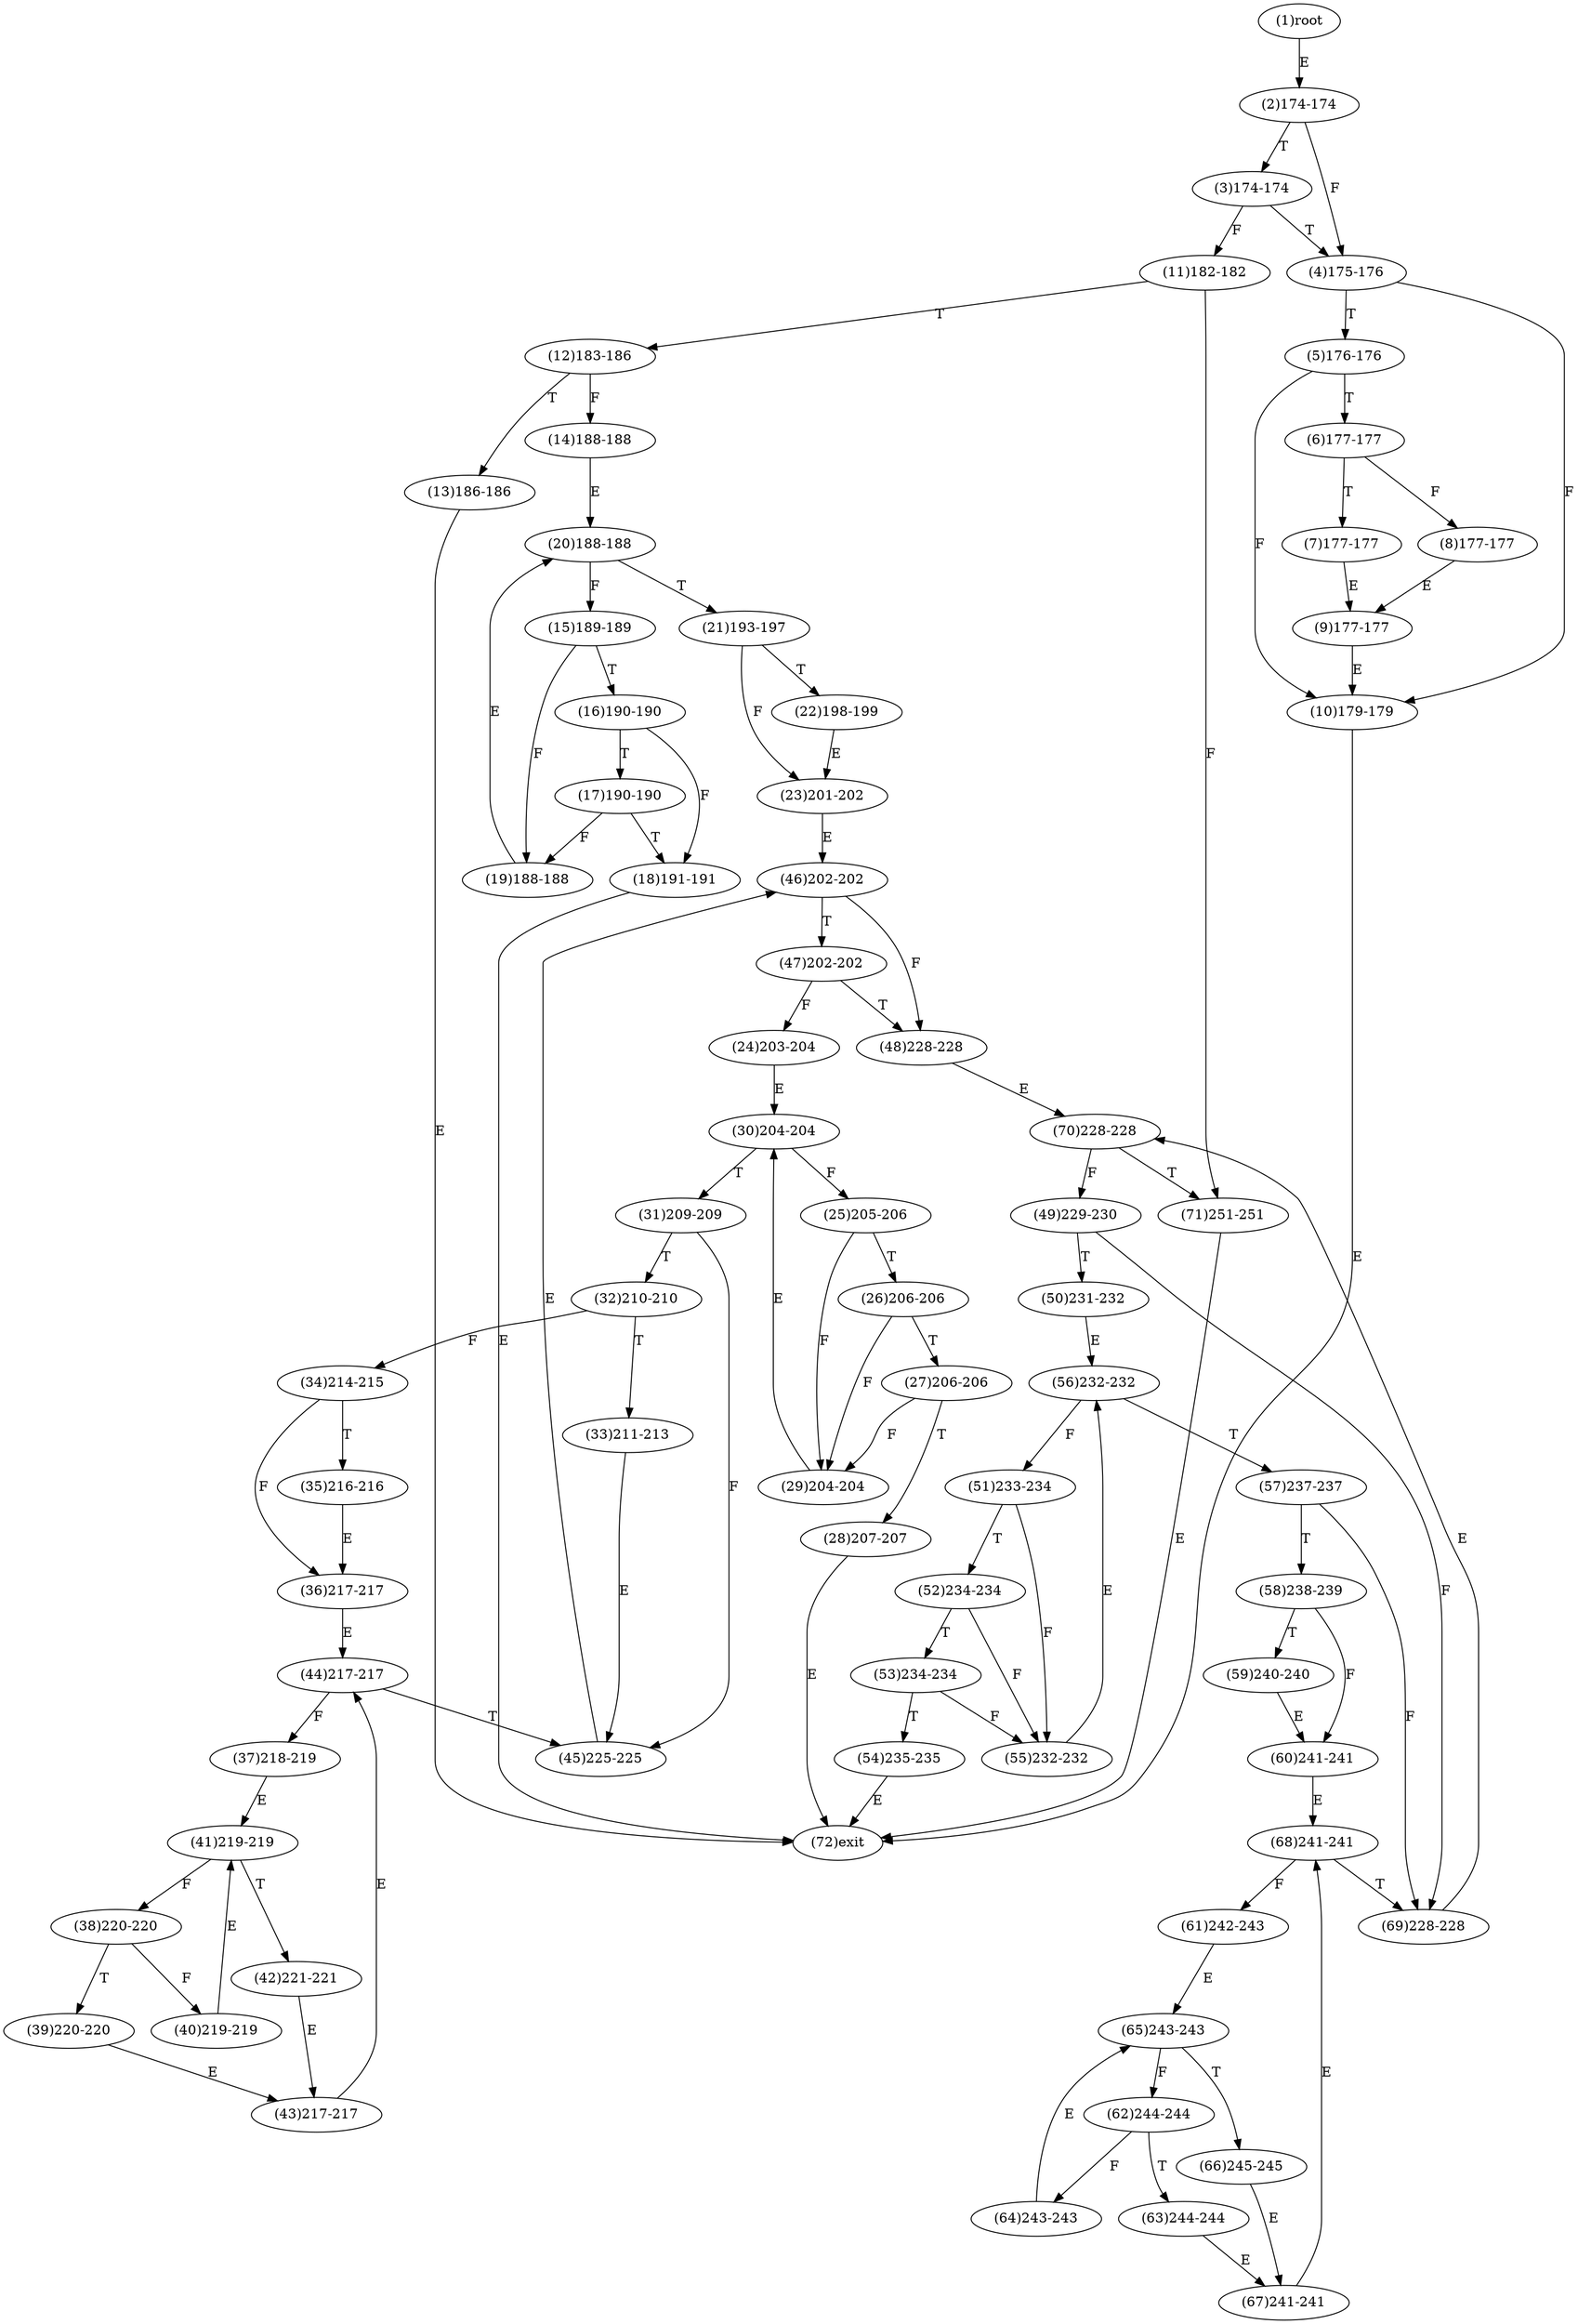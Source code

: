 digraph "" { 
1[ label="(1)root"];
2[ label="(2)174-174"];
3[ label="(3)174-174"];
4[ label="(4)175-176"];
5[ label="(5)176-176"];
6[ label="(6)177-177"];
7[ label="(7)177-177"];
8[ label="(8)177-177"];
9[ label="(9)177-177"];
10[ label="(10)179-179"];
11[ label="(11)182-182"];
12[ label="(12)183-186"];
13[ label="(13)186-186"];
14[ label="(14)188-188"];
15[ label="(15)189-189"];
17[ label="(17)190-190"];
16[ label="(16)190-190"];
19[ label="(19)188-188"];
18[ label="(18)191-191"];
21[ label="(21)193-197"];
20[ label="(20)188-188"];
23[ label="(23)201-202"];
22[ label="(22)198-199"];
25[ label="(25)205-206"];
24[ label="(24)203-204"];
27[ label="(27)206-206"];
26[ label="(26)206-206"];
29[ label="(29)204-204"];
28[ label="(28)207-207"];
31[ label="(31)209-209"];
30[ label="(30)204-204"];
34[ label="(34)214-215"];
35[ label="(35)216-216"];
32[ label="(32)210-210"];
33[ label="(33)211-213"];
38[ label="(38)220-220"];
39[ label="(39)220-220"];
36[ label="(36)217-217"];
37[ label="(37)218-219"];
42[ label="(42)221-221"];
43[ label="(43)217-217"];
40[ label="(40)219-219"];
41[ label="(41)219-219"];
46[ label="(46)202-202"];
47[ label="(47)202-202"];
44[ label="(44)217-217"];
45[ label="(45)225-225"];
51[ label="(51)233-234"];
50[ label="(50)231-232"];
49[ label="(49)229-230"];
48[ label="(48)228-228"];
55[ label="(55)232-232"];
54[ label="(54)235-235"];
53[ label="(53)234-234"];
52[ label="(52)234-234"];
59[ label="(59)240-240"];
58[ label="(58)238-239"];
57[ label="(57)237-237"];
56[ label="(56)232-232"];
63[ label="(63)244-244"];
62[ label="(62)244-244"];
61[ label="(61)242-243"];
60[ label="(60)241-241"];
68[ label="(68)241-241"];
69[ label="(69)228-228"];
70[ label="(70)228-228"];
71[ label="(71)251-251"];
64[ label="(64)243-243"];
65[ label="(65)243-243"];
66[ label="(66)245-245"];
67[ label="(67)241-241"];
72[ label="(72)exit"];
1->2[ label="E"];
2->4[ label="F"];
2->3[ label="T"];
3->11[ label="F"];
3->4[ label="T"];
4->10[ label="F"];
4->5[ label="T"];
5->10[ label="F"];
5->6[ label="T"];
6->8[ label="F"];
6->7[ label="T"];
7->9[ label="E"];
8->9[ label="E"];
9->10[ label="E"];
10->72[ label="E"];
11->71[ label="F"];
11->12[ label="T"];
12->14[ label="F"];
12->13[ label="T"];
13->72[ label="E"];
14->20[ label="E"];
15->19[ label="F"];
15->16[ label="T"];
16->18[ label="F"];
16->17[ label="T"];
17->19[ label="F"];
17->18[ label="T"];
18->72[ label="E"];
19->20[ label="E"];
20->15[ label="F"];
20->21[ label="T"];
21->23[ label="F"];
21->22[ label="T"];
22->23[ label="E"];
23->46[ label="E"];
24->30[ label="E"];
25->29[ label="F"];
25->26[ label="T"];
26->29[ label="F"];
26->27[ label="T"];
27->29[ label="F"];
27->28[ label="T"];
28->72[ label="E"];
29->30[ label="E"];
30->25[ label="F"];
30->31[ label="T"];
31->45[ label="F"];
31->32[ label="T"];
32->34[ label="F"];
32->33[ label="T"];
33->45[ label="E"];
34->36[ label="F"];
34->35[ label="T"];
35->36[ label="E"];
36->44[ label="E"];
37->41[ label="E"];
38->40[ label="F"];
38->39[ label="T"];
39->43[ label="E"];
40->41[ label="E"];
41->38[ label="F"];
41->42[ label="T"];
42->43[ label="E"];
43->44[ label="E"];
44->37[ label="F"];
44->45[ label="T"];
45->46[ label="E"];
46->48[ label="F"];
46->47[ label="T"];
47->24[ label="F"];
47->48[ label="T"];
48->70[ label="E"];
49->69[ label="F"];
49->50[ label="T"];
50->56[ label="E"];
51->55[ label="F"];
51->52[ label="T"];
52->55[ label="F"];
52->53[ label="T"];
53->55[ label="F"];
53->54[ label="T"];
54->72[ label="E"];
55->56[ label="E"];
56->51[ label="F"];
56->57[ label="T"];
57->69[ label="F"];
57->58[ label="T"];
58->60[ label="F"];
58->59[ label="T"];
59->60[ label="E"];
60->68[ label="E"];
61->65[ label="E"];
62->64[ label="F"];
62->63[ label="T"];
63->67[ label="E"];
64->65[ label="E"];
65->62[ label="F"];
65->66[ label="T"];
66->67[ label="E"];
67->68[ label="E"];
68->61[ label="F"];
68->69[ label="T"];
69->70[ label="E"];
70->49[ label="F"];
70->71[ label="T"];
71->72[ label="E"];
}